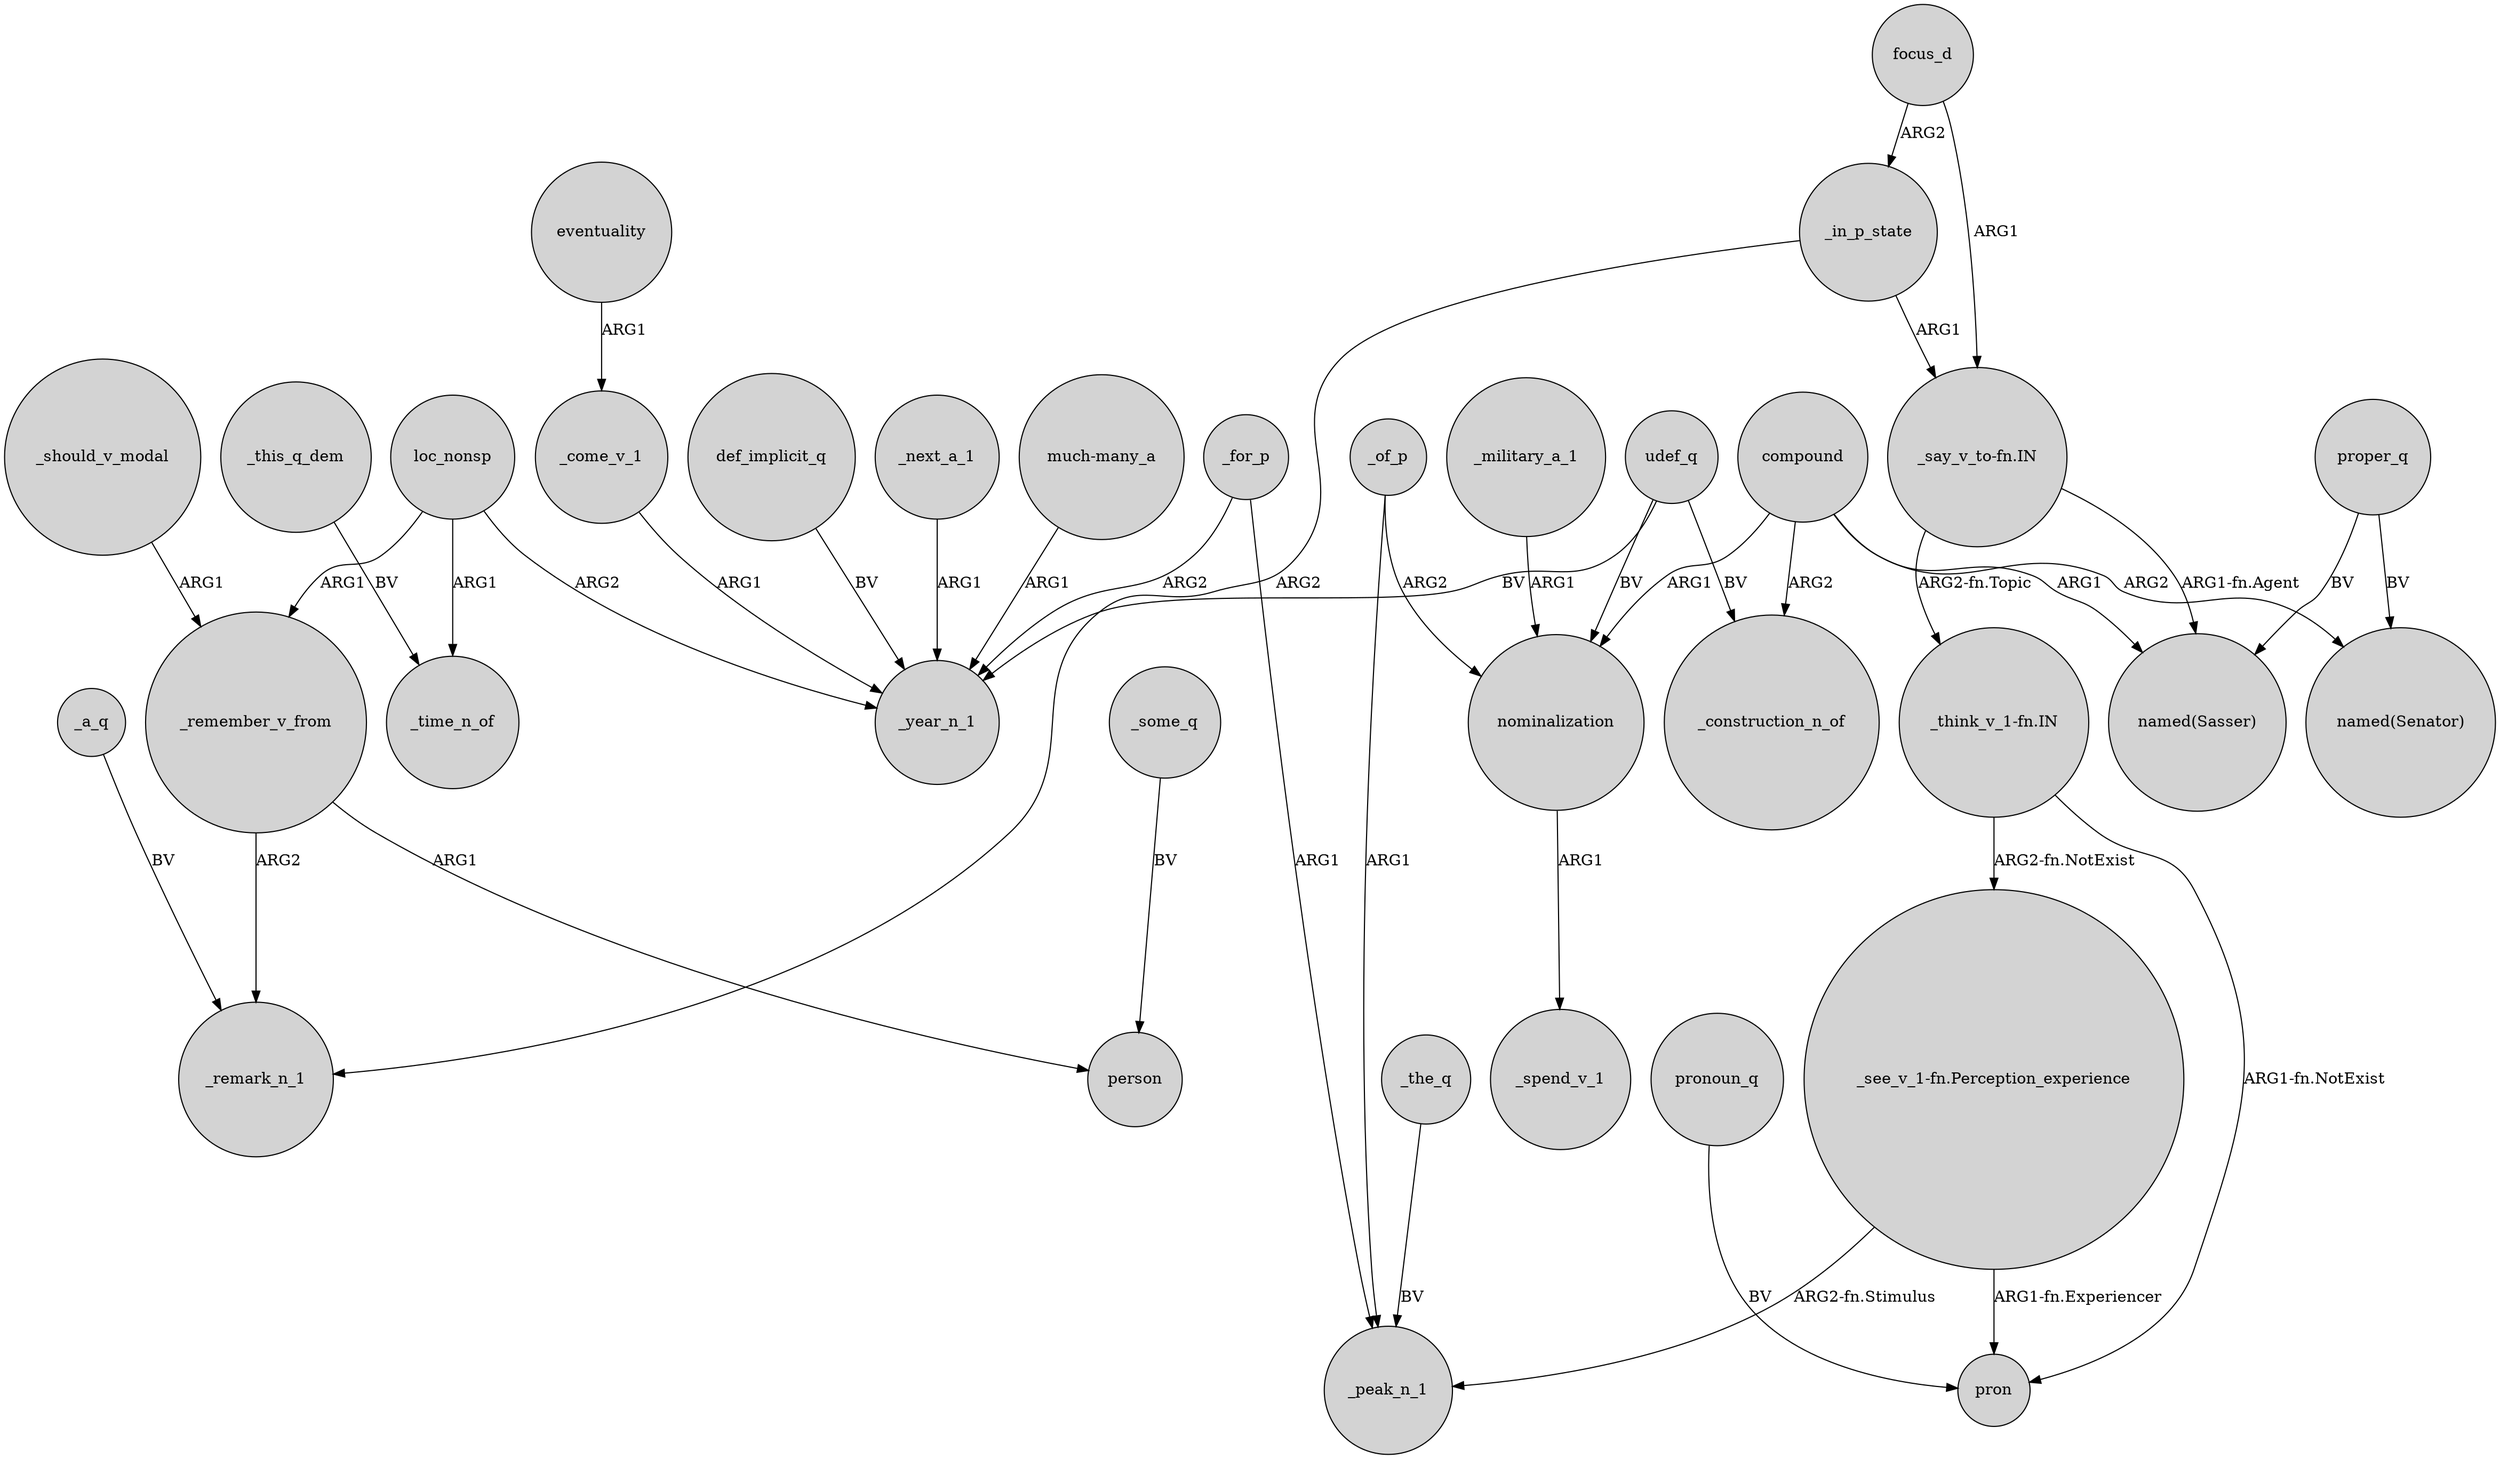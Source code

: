 digraph {
	node [shape=circle style=filled]
	_a_q -> _remark_n_1 [label=BV]
	proper_q -> "named(Senator)" [label=BV]
	_in_p_state -> _remark_n_1 [label=ARG2]
	_come_v_1 -> _year_n_1 [label=ARG1]
	"_see_v_1-fn.Perception_experience" -> pron [label="ARG1-fn.Experiencer"]
	_for_p -> _peak_n_1 [label=ARG1]
	_for_p -> _year_n_1 [label=ARG2]
	nominalization -> _spend_v_1 [label=ARG1]
	def_implicit_q -> _year_n_1 [label=BV]
	"_think_v_1-fn.IN" -> pron [label="ARG1-fn.NotExist"]
	focus_d -> _in_p_state [label=ARG2]
	"_think_v_1-fn.IN" -> "_see_v_1-fn.Perception_experience" [label="ARG2-fn.NotExist"]
	loc_nonsp -> _time_n_of [label=ARG1]
	compound -> "named(Senator)" [label=ARG2]
	"_say_v_to-fn.IN" -> "_think_v_1-fn.IN" [label="ARG2-fn.Topic"]
	_this_q_dem -> _time_n_of [label=BV]
	focus_d -> "_say_v_to-fn.IN" [label=ARG1]
	_remember_v_from -> _remark_n_1 [label=ARG2]
	proper_q -> "named(Sasser)" [label=BV]
	pronoun_q -> pron [label=BV]
	_the_q -> _peak_n_1 [label=BV]
	_some_q -> person [label=BV]
	_remember_v_from -> person [label=ARG1]
	_next_a_1 -> _year_n_1 [label=ARG1]
	_of_p -> nominalization [label=ARG2]
	loc_nonsp -> _year_n_1 [label=ARG2]
	udef_q -> nominalization [label=BV]
	compound -> "named(Sasser)" [label=ARG1]
	_of_p -> _peak_n_1 [label=ARG1]
	udef_q -> _year_n_1 [label=BV]
	eventuality -> _come_v_1 [label=ARG1]
	_military_a_1 -> nominalization [label=ARG1]
	loc_nonsp -> _remember_v_from [label=ARG1]
	compound -> _construction_n_of [label=ARG2]
	udef_q -> _construction_n_of [label=BV]
	"_say_v_to-fn.IN" -> "named(Sasser)" [label="ARG1-fn.Agent"]
	compound -> nominalization [label=ARG1]
	"much-many_a" -> _year_n_1 [label=ARG1]
	_in_p_state -> "_say_v_to-fn.IN" [label=ARG1]
	"_see_v_1-fn.Perception_experience" -> _peak_n_1 [label="ARG2-fn.Stimulus"]
	_should_v_modal -> _remember_v_from [label=ARG1]
}

